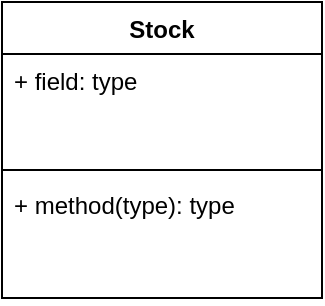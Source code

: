 <mxfile version="24.8.4">
  <diagram name="Page-1" id="gdHff9vPdP-gqgaTmluo">
    <mxGraphModel dx="563" dy="395" grid="1" gridSize="10" guides="1" tooltips="1" connect="1" arrows="1" fold="1" page="1" pageScale="1" pageWidth="850" pageHeight="1100" math="0" shadow="0">
      <root>
        <mxCell id="0" />
        <mxCell id="1" parent="0" />
        <mxCell id="8ws3YzZSUHUxSTzAzyWw-7" value="Stock" style="swimlane;fontStyle=1;align=center;verticalAlign=top;childLayout=stackLayout;horizontal=1;startSize=26;horizontalStack=0;resizeParent=1;resizeParentMax=0;resizeLast=0;collapsible=1;marginBottom=0;whiteSpace=wrap;html=1;" vertex="1" parent="1">
          <mxGeometry y="280" width="160" height="148" as="geometry" />
        </mxCell>
        <mxCell id="8ws3YzZSUHUxSTzAzyWw-8" value="+ field: type" style="text;strokeColor=none;fillColor=none;align=left;verticalAlign=top;spacingLeft=4;spacingRight=4;overflow=hidden;rotatable=0;points=[[0,0.5],[1,0.5]];portConstraint=eastwest;whiteSpace=wrap;html=1;" vertex="1" parent="8ws3YzZSUHUxSTzAzyWw-7">
          <mxGeometry y="26" width="160" height="54" as="geometry" />
        </mxCell>
        <mxCell id="8ws3YzZSUHUxSTzAzyWw-9" value="" style="line;strokeWidth=1;fillColor=none;align=left;verticalAlign=middle;spacingTop=-1;spacingLeft=3;spacingRight=3;rotatable=0;labelPosition=right;points=[];portConstraint=eastwest;strokeColor=inherit;" vertex="1" parent="8ws3YzZSUHUxSTzAzyWw-7">
          <mxGeometry y="80" width="160" height="8" as="geometry" />
        </mxCell>
        <mxCell id="8ws3YzZSUHUxSTzAzyWw-10" value="+ method(type): type" style="text;strokeColor=none;fillColor=none;align=left;verticalAlign=top;spacingLeft=4;spacingRight=4;overflow=hidden;rotatable=0;points=[[0,0.5],[1,0.5]];portConstraint=eastwest;whiteSpace=wrap;html=1;" vertex="1" parent="8ws3YzZSUHUxSTzAzyWw-7">
          <mxGeometry y="88" width="160" height="60" as="geometry" />
       </mxCell>
      </root>
    </mxGraphModel>
  </diagram>
</mxfile>
